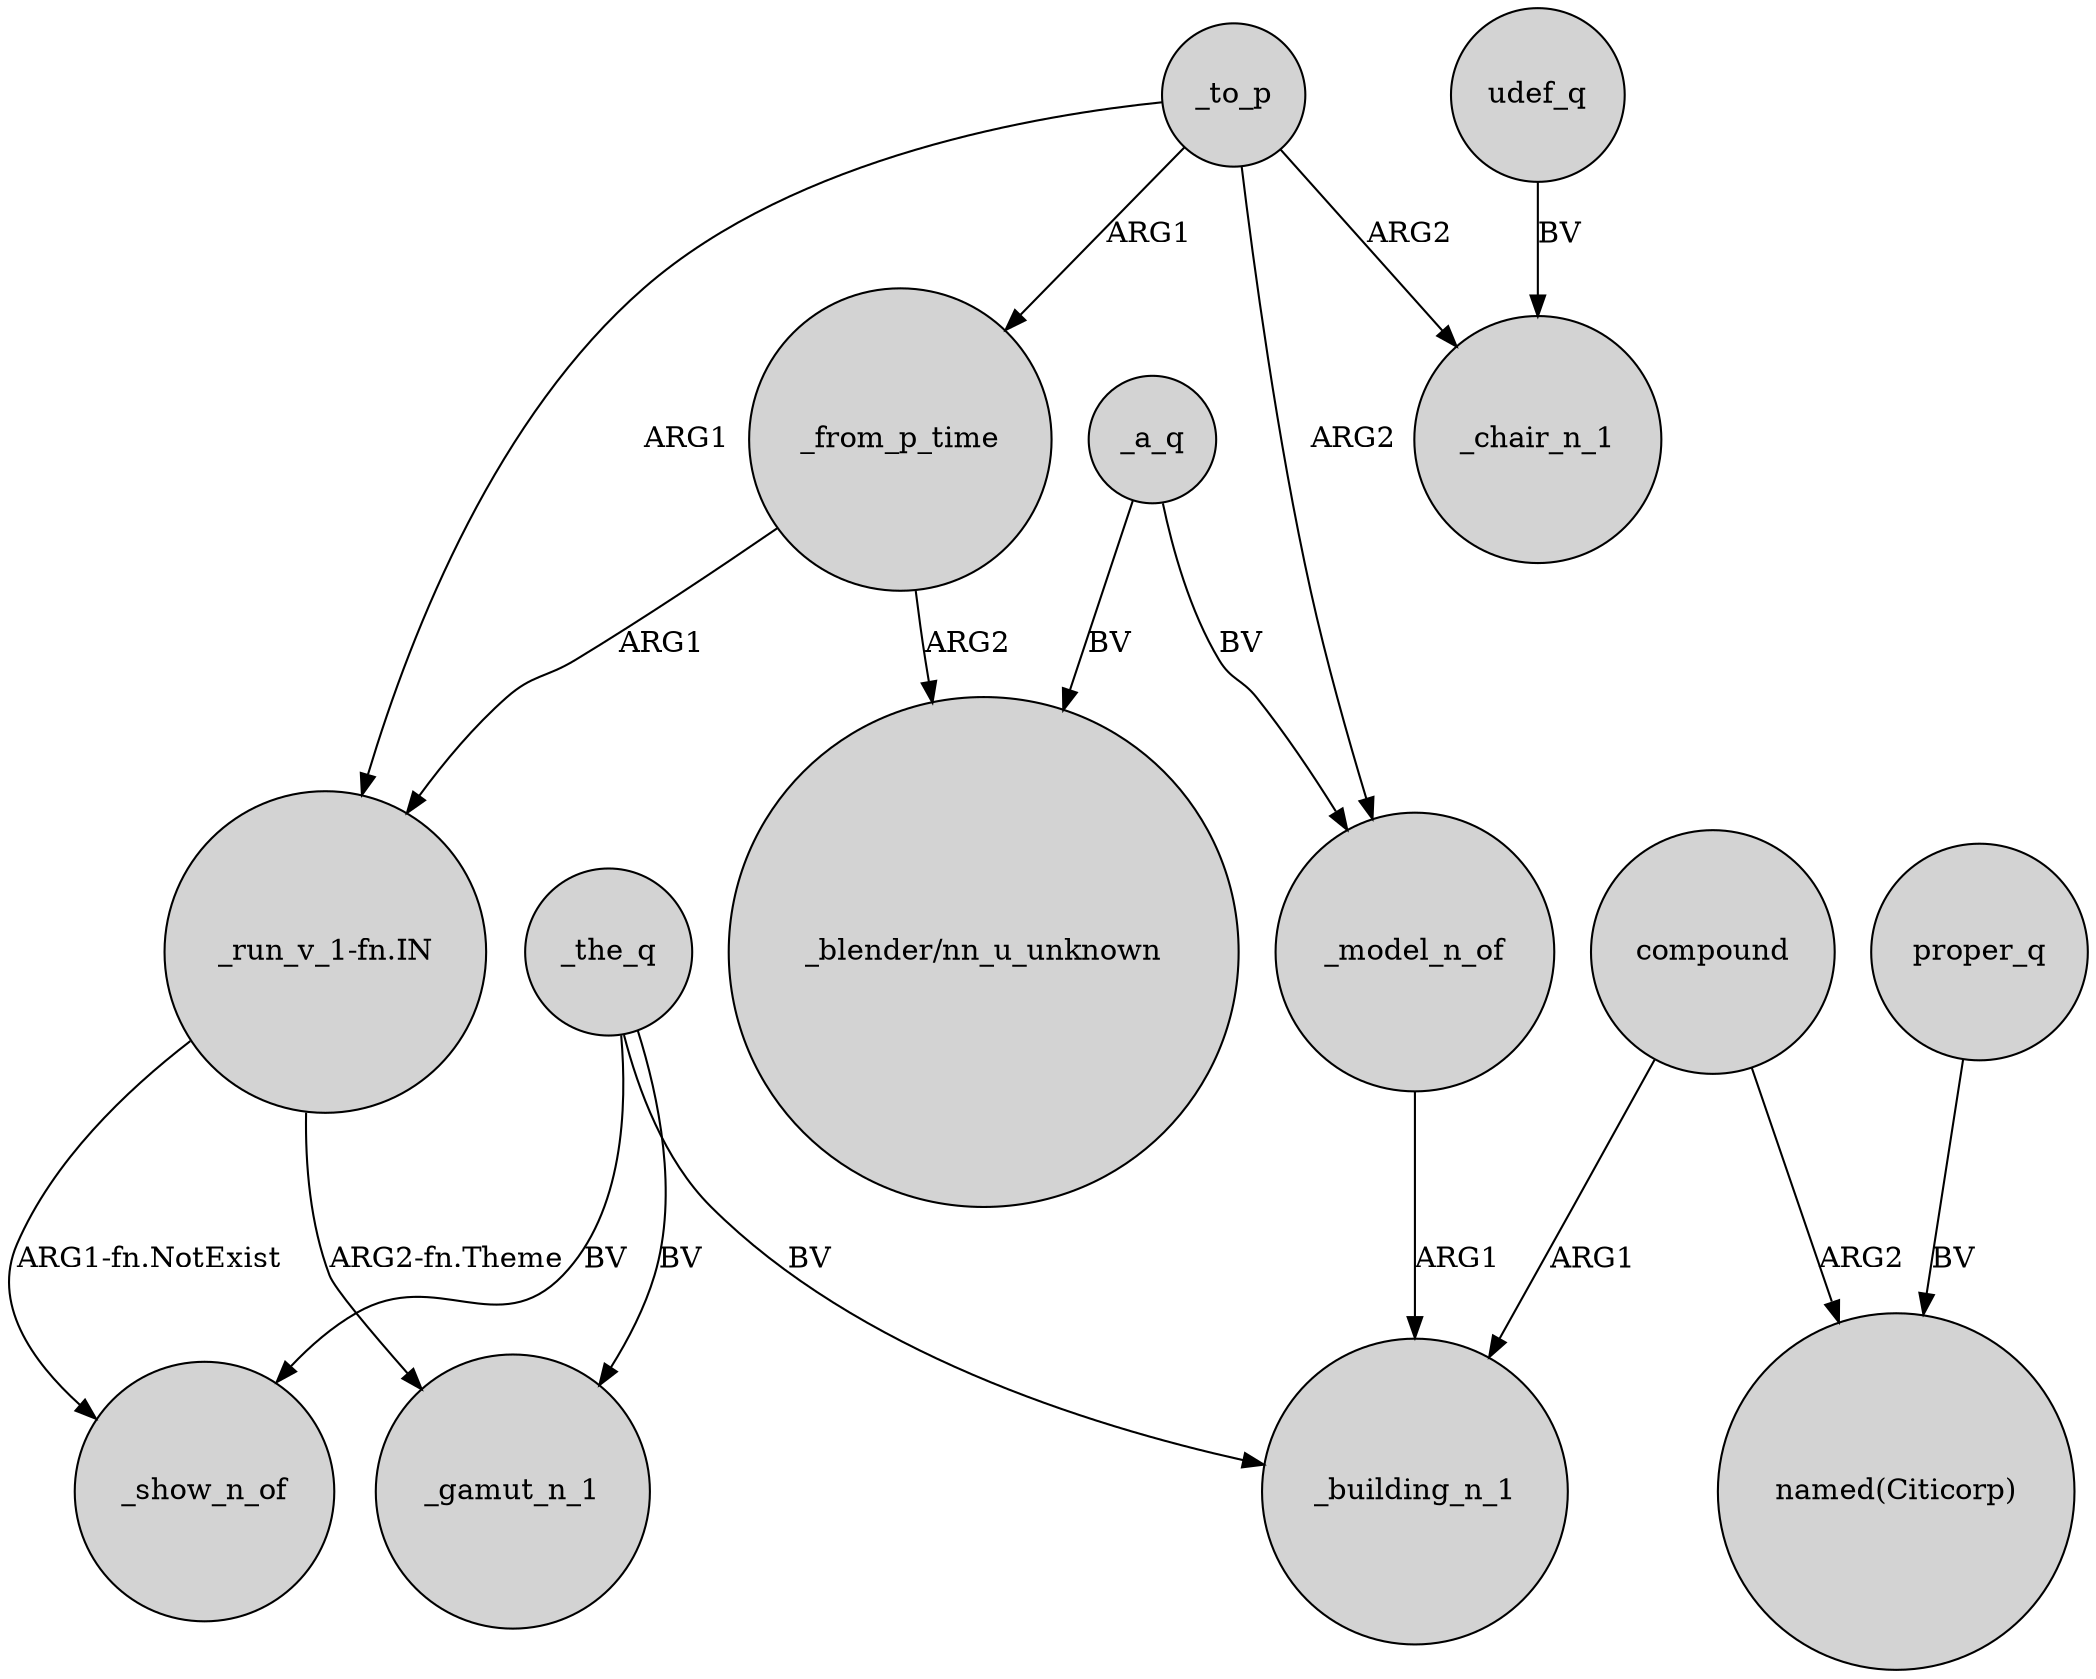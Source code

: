 digraph {
	node [shape=circle style=filled]
	_from_p_time -> "_run_v_1-fn.IN" [label=ARG1]
	"_run_v_1-fn.IN" -> _show_n_of [label="ARG1-fn.NotExist"]
	_the_q -> _building_n_1 [label=BV]
	_a_q -> _model_n_of [label=BV]
	_a_q -> "_blender/nn_u_unknown" [label=BV]
	udef_q -> _chair_n_1 [label=BV]
	_to_p -> _from_p_time [label=ARG1]
	_from_p_time -> "_blender/nn_u_unknown" [label=ARG2]
	_to_p -> "_run_v_1-fn.IN" [label=ARG1]
	_to_p -> _model_n_of [label=ARG2]
	compound -> _building_n_1 [label=ARG1]
	"_run_v_1-fn.IN" -> _gamut_n_1 [label="ARG2-fn.Theme"]
	_to_p -> _chair_n_1 [label=ARG2]
	_model_n_of -> _building_n_1 [label=ARG1]
	compound -> "named(Citicorp)" [label=ARG2]
	proper_q -> "named(Citicorp)" [label=BV]
	_the_q -> _gamut_n_1 [label=BV]
	_the_q -> _show_n_of [label=BV]
}
